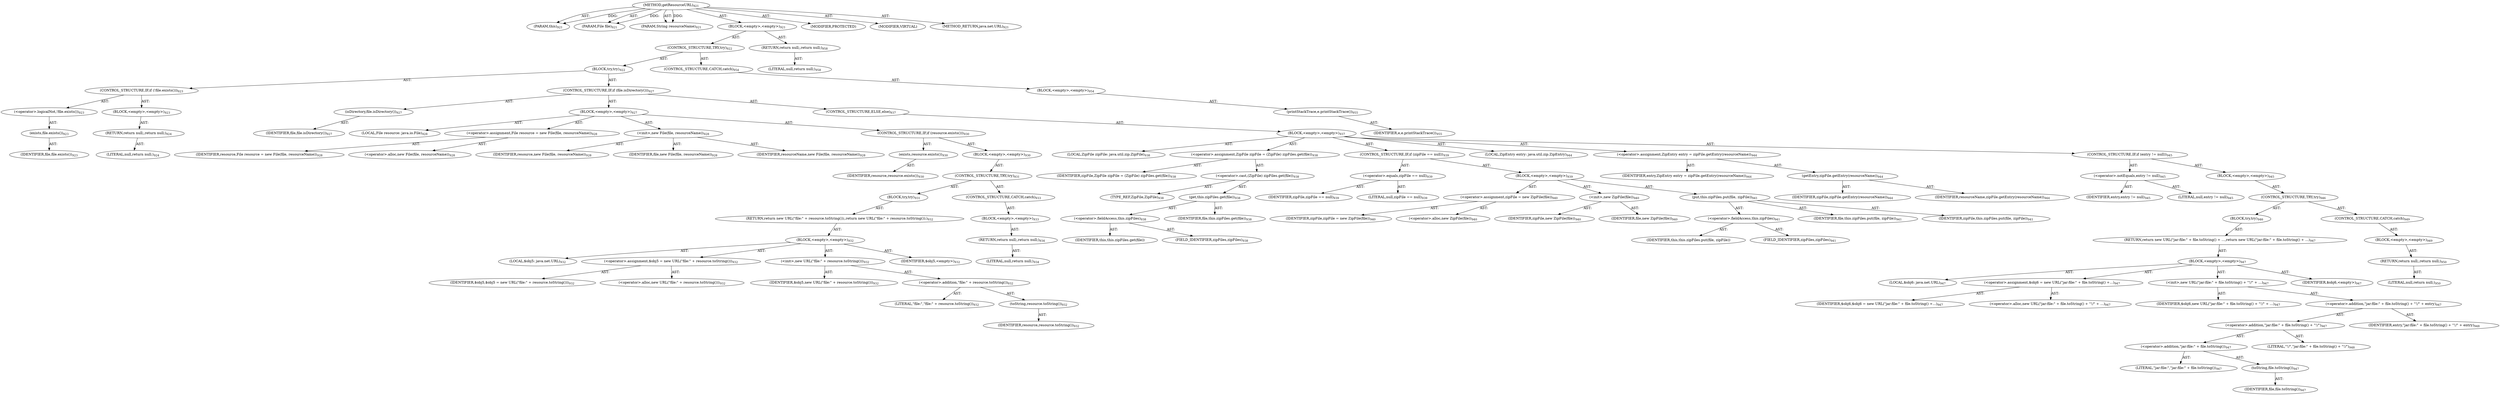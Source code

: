 digraph "getResourceURL" {  
"111669149728" [label = <(METHOD,getResourceURL)<SUB>921</SUB>> ]
"115964117067" [label = <(PARAM,this)<SUB>921</SUB>> ]
"115964117068" [label = <(PARAM,File file)<SUB>921</SUB>> ]
"115964117069" [label = <(PARAM,String resourceName)<SUB>921</SUB>> ]
"25769803872" [label = <(BLOCK,&lt;empty&gt;,&lt;empty&gt;)<SUB>921</SUB>> ]
"47244640317" [label = <(CONTROL_STRUCTURE,TRY,try)<SUB>922</SUB>> ]
"25769803873" [label = <(BLOCK,try,try)<SUB>922</SUB>> ]
"47244640318" [label = <(CONTROL_STRUCTURE,IF,if (!file.exists()))<SUB>923</SUB>> ]
"30064771505" [label = <(&lt;operator&gt;.logicalNot,!file.exists())<SUB>923</SUB>> ]
"30064771506" [label = <(exists,file.exists())<SUB>923</SUB>> ]
"68719477120" [label = <(IDENTIFIER,file,file.exists())<SUB>923</SUB>> ]
"25769803874" [label = <(BLOCK,&lt;empty&gt;,&lt;empty&gt;)<SUB>923</SUB>> ]
"146028888080" [label = <(RETURN,return null;,return null;)<SUB>924</SUB>> ]
"90194313316" [label = <(LITERAL,null,return null;)<SUB>924</SUB>> ]
"47244640319" [label = <(CONTROL_STRUCTURE,IF,if (file.isDirectory()))<SUB>927</SUB>> ]
"30064771507" [label = <(isDirectory,file.isDirectory())<SUB>927</SUB>> ]
"68719477121" [label = <(IDENTIFIER,file,file.isDirectory())<SUB>927</SUB>> ]
"25769803875" [label = <(BLOCK,&lt;empty&gt;,&lt;empty&gt;)<SUB>927</SUB>> ]
"94489280547" [label = <(LOCAL,File resource: java.io.File)<SUB>928</SUB>> ]
"30064771508" [label = <(&lt;operator&gt;.assignment,File resource = new File(file, resourceName))<SUB>928</SUB>> ]
"68719477122" [label = <(IDENTIFIER,resource,File resource = new File(file, resourceName))<SUB>928</SUB>> ]
"30064771509" [label = <(&lt;operator&gt;.alloc,new File(file, resourceName))<SUB>928</SUB>> ]
"30064771510" [label = <(&lt;init&gt;,new File(file, resourceName))<SUB>928</SUB>> ]
"68719477123" [label = <(IDENTIFIER,resource,new File(file, resourceName))<SUB>928</SUB>> ]
"68719477124" [label = <(IDENTIFIER,file,new File(file, resourceName))<SUB>928</SUB>> ]
"68719477125" [label = <(IDENTIFIER,resourceName,new File(file, resourceName))<SUB>928</SUB>> ]
"47244640320" [label = <(CONTROL_STRUCTURE,IF,if (resource.exists()))<SUB>930</SUB>> ]
"30064771511" [label = <(exists,resource.exists())<SUB>930</SUB>> ]
"68719477126" [label = <(IDENTIFIER,resource,resource.exists())<SUB>930</SUB>> ]
"25769803876" [label = <(BLOCK,&lt;empty&gt;,&lt;empty&gt;)<SUB>930</SUB>> ]
"47244640321" [label = <(CONTROL_STRUCTURE,TRY,try)<SUB>931</SUB>> ]
"25769803877" [label = <(BLOCK,try,try)<SUB>931</SUB>> ]
"146028888081" [label = <(RETURN,return new URL(&quot;file:&quot; + resource.toString());,return new URL(&quot;file:&quot; + resource.toString());)<SUB>932</SUB>> ]
"25769803878" [label = <(BLOCK,&lt;empty&gt;,&lt;empty&gt;)<SUB>932</SUB>> ]
"94489280548" [label = <(LOCAL,$obj5: java.net.URL)<SUB>932</SUB>> ]
"30064771512" [label = <(&lt;operator&gt;.assignment,$obj5 = new URL(&quot;file:&quot; + resource.toString()))<SUB>932</SUB>> ]
"68719477127" [label = <(IDENTIFIER,$obj5,$obj5 = new URL(&quot;file:&quot; + resource.toString()))<SUB>932</SUB>> ]
"30064771513" [label = <(&lt;operator&gt;.alloc,new URL(&quot;file:&quot; + resource.toString()))<SUB>932</SUB>> ]
"30064771514" [label = <(&lt;init&gt;,new URL(&quot;file:&quot; + resource.toString()))<SUB>932</SUB>> ]
"68719477128" [label = <(IDENTIFIER,$obj5,new URL(&quot;file:&quot; + resource.toString()))<SUB>932</SUB>> ]
"30064771515" [label = <(&lt;operator&gt;.addition,&quot;file:&quot; + resource.toString())<SUB>932</SUB>> ]
"90194313317" [label = <(LITERAL,&quot;file:&quot;,&quot;file:&quot; + resource.toString())<SUB>932</SUB>> ]
"30064771516" [label = <(toString,resource.toString())<SUB>932</SUB>> ]
"68719477129" [label = <(IDENTIFIER,resource,resource.toString())<SUB>932</SUB>> ]
"68719477130" [label = <(IDENTIFIER,$obj5,&lt;empty&gt;)<SUB>932</SUB>> ]
"47244640322" [label = <(CONTROL_STRUCTURE,CATCH,catch)<SUB>933</SUB>> ]
"25769803879" [label = <(BLOCK,&lt;empty&gt;,&lt;empty&gt;)<SUB>933</SUB>> ]
"146028888082" [label = <(RETURN,return null;,return null;)<SUB>934</SUB>> ]
"90194313318" [label = <(LITERAL,null,return null;)<SUB>934</SUB>> ]
"47244640323" [label = <(CONTROL_STRUCTURE,ELSE,else)<SUB>937</SUB>> ]
"25769803880" [label = <(BLOCK,&lt;empty&gt;,&lt;empty&gt;)<SUB>937</SUB>> ]
"94489280549" [label = <(LOCAL,ZipFile zipFile: java.util.zip.ZipFile)<SUB>938</SUB>> ]
"30064771517" [label = <(&lt;operator&gt;.assignment,ZipFile zipFile = (ZipFile) zipFiles.get(file))<SUB>938</SUB>> ]
"68719477131" [label = <(IDENTIFIER,zipFile,ZipFile zipFile = (ZipFile) zipFiles.get(file))<SUB>938</SUB>> ]
"30064771518" [label = <(&lt;operator&gt;.cast,(ZipFile) zipFiles.get(file))<SUB>938</SUB>> ]
"180388626440" [label = <(TYPE_REF,ZipFile,ZipFile)<SUB>938</SUB>> ]
"30064771519" [label = <(get,this.zipFiles.get(file))<SUB>938</SUB>> ]
"30064771520" [label = <(&lt;operator&gt;.fieldAccess,this.zipFiles)<SUB>938</SUB>> ]
"68719477132" [label = <(IDENTIFIER,this,this.zipFiles.get(file))> ]
"55834574954" [label = <(FIELD_IDENTIFIER,zipFiles,zipFiles)<SUB>938</SUB>> ]
"68719477133" [label = <(IDENTIFIER,file,this.zipFiles.get(file))<SUB>938</SUB>> ]
"47244640324" [label = <(CONTROL_STRUCTURE,IF,if (zipFile == null))<SUB>939</SUB>> ]
"30064771521" [label = <(&lt;operator&gt;.equals,zipFile == null)<SUB>939</SUB>> ]
"68719477134" [label = <(IDENTIFIER,zipFile,zipFile == null)<SUB>939</SUB>> ]
"90194313319" [label = <(LITERAL,null,zipFile == null)<SUB>939</SUB>> ]
"25769803881" [label = <(BLOCK,&lt;empty&gt;,&lt;empty&gt;)<SUB>939</SUB>> ]
"30064771522" [label = <(&lt;operator&gt;.assignment,zipFile = new ZipFile(file))<SUB>940</SUB>> ]
"68719477135" [label = <(IDENTIFIER,zipFile,zipFile = new ZipFile(file))<SUB>940</SUB>> ]
"30064771523" [label = <(&lt;operator&gt;.alloc,new ZipFile(file))<SUB>940</SUB>> ]
"30064771524" [label = <(&lt;init&gt;,new ZipFile(file))<SUB>940</SUB>> ]
"68719477136" [label = <(IDENTIFIER,zipFile,new ZipFile(file))<SUB>940</SUB>> ]
"68719477137" [label = <(IDENTIFIER,file,new ZipFile(file))<SUB>940</SUB>> ]
"30064771525" [label = <(put,this.zipFiles.put(file, zipFile))<SUB>941</SUB>> ]
"30064771526" [label = <(&lt;operator&gt;.fieldAccess,this.zipFiles)<SUB>941</SUB>> ]
"68719477138" [label = <(IDENTIFIER,this,this.zipFiles.put(file, zipFile))> ]
"55834574955" [label = <(FIELD_IDENTIFIER,zipFiles,zipFiles)<SUB>941</SUB>> ]
"68719477139" [label = <(IDENTIFIER,file,this.zipFiles.put(file, zipFile))<SUB>941</SUB>> ]
"68719477140" [label = <(IDENTIFIER,zipFile,this.zipFiles.put(file, zipFile))<SUB>941</SUB>> ]
"94489280550" [label = <(LOCAL,ZipEntry entry: java.util.zip.ZipEntry)<SUB>944</SUB>> ]
"30064771527" [label = <(&lt;operator&gt;.assignment,ZipEntry entry = zipFile.getEntry(resourceName))<SUB>944</SUB>> ]
"68719477141" [label = <(IDENTIFIER,entry,ZipEntry entry = zipFile.getEntry(resourceName))<SUB>944</SUB>> ]
"30064771528" [label = <(getEntry,zipFile.getEntry(resourceName))<SUB>944</SUB>> ]
"68719477142" [label = <(IDENTIFIER,zipFile,zipFile.getEntry(resourceName))<SUB>944</SUB>> ]
"68719477143" [label = <(IDENTIFIER,resourceName,zipFile.getEntry(resourceName))<SUB>944</SUB>> ]
"47244640325" [label = <(CONTROL_STRUCTURE,IF,if (entry != null))<SUB>945</SUB>> ]
"30064771529" [label = <(&lt;operator&gt;.notEquals,entry != null)<SUB>945</SUB>> ]
"68719477144" [label = <(IDENTIFIER,entry,entry != null)<SUB>945</SUB>> ]
"90194313320" [label = <(LITERAL,null,entry != null)<SUB>945</SUB>> ]
"25769803882" [label = <(BLOCK,&lt;empty&gt;,&lt;empty&gt;)<SUB>945</SUB>> ]
"47244640326" [label = <(CONTROL_STRUCTURE,TRY,try)<SUB>946</SUB>> ]
"25769803883" [label = <(BLOCK,try,try)<SUB>946</SUB>> ]
"146028888083" [label = <(RETURN,return new URL(&quot;jar:file:&quot; + file.toString() + ...,return new URL(&quot;jar:file:&quot; + file.toString() + ...)<SUB>947</SUB>> ]
"25769803884" [label = <(BLOCK,&lt;empty&gt;,&lt;empty&gt;)<SUB>947</SUB>> ]
"94489280551" [label = <(LOCAL,$obj6: java.net.URL)<SUB>947</SUB>> ]
"30064771530" [label = <(&lt;operator&gt;.assignment,$obj6 = new URL(&quot;jar:file:&quot; + file.toString() +...)<SUB>947</SUB>> ]
"68719477145" [label = <(IDENTIFIER,$obj6,$obj6 = new URL(&quot;jar:file:&quot; + file.toString() +...)<SUB>947</SUB>> ]
"30064771531" [label = <(&lt;operator&gt;.alloc,new URL(&quot;jar:file:&quot; + file.toString() + &quot;!/&quot; + ...)<SUB>947</SUB>> ]
"30064771532" [label = <(&lt;init&gt;,new URL(&quot;jar:file:&quot; + file.toString() + &quot;!/&quot; + ...)<SUB>947</SUB>> ]
"68719477146" [label = <(IDENTIFIER,$obj6,new URL(&quot;jar:file:&quot; + file.toString() + &quot;!/&quot; + ...)<SUB>947</SUB>> ]
"30064771533" [label = <(&lt;operator&gt;.addition,&quot;jar:file:&quot; + file.toString() + &quot;!/&quot; + entry)<SUB>947</SUB>> ]
"30064771534" [label = <(&lt;operator&gt;.addition,&quot;jar:file:&quot; + file.toString() + &quot;!/&quot;)<SUB>947</SUB>> ]
"30064771535" [label = <(&lt;operator&gt;.addition,&quot;jar:file:&quot; + file.toString())<SUB>947</SUB>> ]
"90194313321" [label = <(LITERAL,&quot;jar:file:&quot;,&quot;jar:file:&quot; + file.toString())<SUB>947</SUB>> ]
"30064771536" [label = <(toString,file.toString())<SUB>947</SUB>> ]
"68719477147" [label = <(IDENTIFIER,file,file.toString())<SUB>947</SUB>> ]
"90194313322" [label = <(LITERAL,&quot;!/&quot;,&quot;jar:file:&quot; + file.toString() + &quot;!/&quot;)<SUB>948</SUB>> ]
"68719477148" [label = <(IDENTIFIER,entry,&quot;jar:file:&quot; + file.toString() + &quot;!/&quot; + entry)<SUB>948</SUB>> ]
"68719477149" [label = <(IDENTIFIER,$obj6,&lt;empty&gt;)<SUB>947</SUB>> ]
"47244640327" [label = <(CONTROL_STRUCTURE,CATCH,catch)<SUB>949</SUB>> ]
"25769803885" [label = <(BLOCK,&lt;empty&gt;,&lt;empty&gt;)<SUB>949</SUB>> ]
"146028888084" [label = <(RETURN,return null;,return null;)<SUB>950</SUB>> ]
"90194313323" [label = <(LITERAL,null,return null;)<SUB>950</SUB>> ]
"47244640328" [label = <(CONTROL_STRUCTURE,CATCH,catch)<SUB>954</SUB>> ]
"25769803886" [label = <(BLOCK,&lt;empty&gt;,&lt;empty&gt;)<SUB>954</SUB>> ]
"30064771537" [label = <(printStackTrace,e.printStackTrace())<SUB>955</SUB>> ]
"68719477150" [label = <(IDENTIFIER,e,e.printStackTrace())<SUB>955</SUB>> ]
"146028888085" [label = <(RETURN,return null;,return null;)<SUB>958</SUB>> ]
"90194313324" [label = <(LITERAL,null,return null;)<SUB>958</SUB>> ]
"133143986261" [label = <(MODIFIER,PROTECTED)> ]
"133143986262" [label = <(MODIFIER,VIRTUAL)> ]
"128849018912" [label = <(METHOD_RETURN,java.net.URL)<SUB>921</SUB>> ]
  "111669149728" -> "115964117067"  [ label = "AST: "] 
  "111669149728" -> "115964117068"  [ label = "AST: "] 
  "111669149728" -> "115964117069"  [ label = "AST: "] 
  "111669149728" -> "25769803872"  [ label = "AST: "] 
  "111669149728" -> "133143986261"  [ label = "AST: "] 
  "111669149728" -> "133143986262"  [ label = "AST: "] 
  "111669149728" -> "128849018912"  [ label = "AST: "] 
  "25769803872" -> "47244640317"  [ label = "AST: "] 
  "25769803872" -> "146028888085"  [ label = "AST: "] 
  "47244640317" -> "25769803873"  [ label = "AST: "] 
  "47244640317" -> "47244640328"  [ label = "AST: "] 
  "25769803873" -> "47244640318"  [ label = "AST: "] 
  "25769803873" -> "47244640319"  [ label = "AST: "] 
  "47244640318" -> "30064771505"  [ label = "AST: "] 
  "47244640318" -> "25769803874"  [ label = "AST: "] 
  "30064771505" -> "30064771506"  [ label = "AST: "] 
  "30064771506" -> "68719477120"  [ label = "AST: "] 
  "25769803874" -> "146028888080"  [ label = "AST: "] 
  "146028888080" -> "90194313316"  [ label = "AST: "] 
  "47244640319" -> "30064771507"  [ label = "AST: "] 
  "47244640319" -> "25769803875"  [ label = "AST: "] 
  "47244640319" -> "47244640323"  [ label = "AST: "] 
  "30064771507" -> "68719477121"  [ label = "AST: "] 
  "25769803875" -> "94489280547"  [ label = "AST: "] 
  "25769803875" -> "30064771508"  [ label = "AST: "] 
  "25769803875" -> "30064771510"  [ label = "AST: "] 
  "25769803875" -> "47244640320"  [ label = "AST: "] 
  "30064771508" -> "68719477122"  [ label = "AST: "] 
  "30064771508" -> "30064771509"  [ label = "AST: "] 
  "30064771510" -> "68719477123"  [ label = "AST: "] 
  "30064771510" -> "68719477124"  [ label = "AST: "] 
  "30064771510" -> "68719477125"  [ label = "AST: "] 
  "47244640320" -> "30064771511"  [ label = "AST: "] 
  "47244640320" -> "25769803876"  [ label = "AST: "] 
  "30064771511" -> "68719477126"  [ label = "AST: "] 
  "25769803876" -> "47244640321"  [ label = "AST: "] 
  "47244640321" -> "25769803877"  [ label = "AST: "] 
  "47244640321" -> "47244640322"  [ label = "AST: "] 
  "25769803877" -> "146028888081"  [ label = "AST: "] 
  "146028888081" -> "25769803878"  [ label = "AST: "] 
  "25769803878" -> "94489280548"  [ label = "AST: "] 
  "25769803878" -> "30064771512"  [ label = "AST: "] 
  "25769803878" -> "30064771514"  [ label = "AST: "] 
  "25769803878" -> "68719477130"  [ label = "AST: "] 
  "30064771512" -> "68719477127"  [ label = "AST: "] 
  "30064771512" -> "30064771513"  [ label = "AST: "] 
  "30064771514" -> "68719477128"  [ label = "AST: "] 
  "30064771514" -> "30064771515"  [ label = "AST: "] 
  "30064771515" -> "90194313317"  [ label = "AST: "] 
  "30064771515" -> "30064771516"  [ label = "AST: "] 
  "30064771516" -> "68719477129"  [ label = "AST: "] 
  "47244640322" -> "25769803879"  [ label = "AST: "] 
  "25769803879" -> "146028888082"  [ label = "AST: "] 
  "146028888082" -> "90194313318"  [ label = "AST: "] 
  "47244640323" -> "25769803880"  [ label = "AST: "] 
  "25769803880" -> "94489280549"  [ label = "AST: "] 
  "25769803880" -> "30064771517"  [ label = "AST: "] 
  "25769803880" -> "47244640324"  [ label = "AST: "] 
  "25769803880" -> "94489280550"  [ label = "AST: "] 
  "25769803880" -> "30064771527"  [ label = "AST: "] 
  "25769803880" -> "47244640325"  [ label = "AST: "] 
  "30064771517" -> "68719477131"  [ label = "AST: "] 
  "30064771517" -> "30064771518"  [ label = "AST: "] 
  "30064771518" -> "180388626440"  [ label = "AST: "] 
  "30064771518" -> "30064771519"  [ label = "AST: "] 
  "30064771519" -> "30064771520"  [ label = "AST: "] 
  "30064771519" -> "68719477133"  [ label = "AST: "] 
  "30064771520" -> "68719477132"  [ label = "AST: "] 
  "30064771520" -> "55834574954"  [ label = "AST: "] 
  "47244640324" -> "30064771521"  [ label = "AST: "] 
  "47244640324" -> "25769803881"  [ label = "AST: "] 
  "30064771521" -> "68719477134"  [ label = "AST: "] 
  "30064771521" -> "90194313319"  [ label = "AST: "] 
  "25769803881" -> "30064771522"  [ label = "AST: "] 
  "25769803881" -> "30064771524"  [ label = "AST: "] 
  "25769803881" -> "30064771525"  [ label = "AST: "] 
  "30064771522" -> "68719477135"  [ label = "AST: "] 
  "30064771522" -> "30064771523"  [ label = "AST: "] 
  "30064771524" -> "68719477136"  [ label = "AST: "] 
  "30064771524" -> "68719477137"  [ label = "AST: "] 
  "30064771525" -> "30064771526"  [ label = "AST: "] 
  "30064771525" -> "68719477139"  [ label = "AST: "] 
  "30064771525" -> "68719477140"  [ label = "AST: "] 
  "30064771526" -> "68719477138"  [ label = "AST: "] 
  "30064771526" -> "55834574955"  [ label = "AST: "] 
  "30064771527" -> "68719477141"  [ label = "AST: "] 
  "30064771527" -> "30064771528"  [ label = "AST: "] 
  "30064771528" -> "68719477142"  [ label = "AST: "] 
  "30064771528" -> "68719477143"  [ label = "AST: "] 
  "47244640325" -> "30064771529"  [ label = "AST: "] 
  "47244640325" -> "25769803882"  [ label = "AST: "] 
  "30064771529" -> "68719477144"  [ label = "AST: "] 
  "30064771529" -> "90194313320"  [ label = "AST: "] 
  "25769803882" -> "47244640326"  [ label = "AST: "] 
  "47244640326" -> "25769803883"  [ label = "AST: "] 
  "47244640326" -> "47244640327"  [ label = "AST: "] 
  "25769803883" -> "146028888083"  [ label = "AST: "] 
  "146028888083" -> "25769803884"  [ label = "AST: "] 
  "25769803884" -> "94489280551"  [ label = "AST: "] 
  "25769803884" -> "30064771530"  [ label = "AST: "] 
  "25769803884" -> "30064771532"  [ label = "AST: "] 
  "25769803884" -> "68719477149"  [ label = "AST: "] 
  "30064771530" -> "68719477145"  [ label = "AST: "] 
  "30064771530" -> "30064771531"  [ label = "AST: "] 
  "30064771532" -> "68719477146"  [ label = "AST: "] 
  "30064771532" -> "30064771533"  [ label = "AST: "] 
  "30064771533" -> "30064771534"  [ label = "AST: "] 
  "30064771533" -> "68719477148"  [ label = "AST: "] 
  "30064771534" -> "30064771535"  [ label = "AST: "] 
  "30064771534" -> "90194313322"  [ label = "AST: "] 
  "30064771535" -> "90194313321"  [ label = "AST: "] 
  "30064771535" -> "30064771536"  [ label = "AST: "] 
  "30064771536" -> "68719477147"  [ label = "AST: "] 
  "47244640327" -> "25769803885"  [ label = "AST: "] 
  "25769803885" -> "146028888084"  [ label = "AST: "] 
  "146028888084" -> "90194313323"  [ label = "AST: "] 
  "47244640328" -> "25769803886"  [ label = "AST: "] 
  "25769803886" -> "30064771537"  [ label = "AST: "] 
  "30064771537" -> "68719477150"  [ label = "AST: "] 
  "146028888085" -> "90194313324"  [ label = "AST: "] 
  "111669149728" -> "115964117067"  [ label = "DDG: "] 
  "111669149728" -> "115964117068"  [ label = "DDG: "] 
  "111669149728" -> "115964117069"  [ label = "DDG: "] 
}
